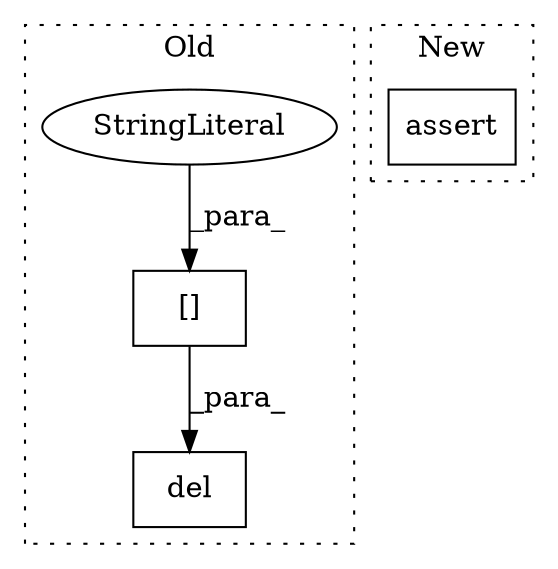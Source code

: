 digraph G {
subgraph cluster0 {
1 [label="del" a="32" s="1282,1307" l="4,1" shape="box"];
3 [label="[]" a="2" s="1286,1306" l="9,1" shape="box"];
4 [label="StringLiteral" a="45" s="1295" l="11" shape="ellipse"];
label = "Old";
style="dotted";
}
subgraph cluster1 {
2 [label="assert" a="6" s="1455" l="7" shape="box"];
label = "New";
style="dotted";
}
3 -> 1 [label="_para_"];
4 -> 3 [label="_para_"];
}